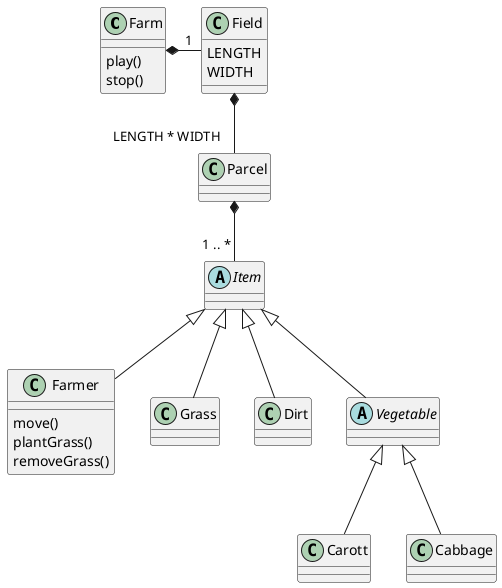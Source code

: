 @startuml

Farm *--r "1" Field
Field *-- "LENGTH * WIDTH" Parcel
Parcel *-- "1 .. *" Item
Item <|-- Farmer
Item <|-- Grass
Item <|-- Dirt
Item <|-- Vegetable
Vegetable <|-- Carott
Vegetable <|-- Cabbage

class Farm {
    play()
    stop()
}

class Field {
    LENGTH
    WIDTH
}

class Parcel {

}

abstract class Item {

}

abstract class Vegetable {
}

class Carott {

}

class Cabbage {

}

class Farmer {
    move()
    plantGrass()
    removeGrass()
}

class Grass {

}

class Dirt {

}

@enduml